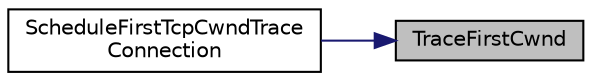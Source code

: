 digraph "TraceFirstCwnd"
{
 // LATEX_PDF_SIZE
  edge [fontname="Helvetica",fontsize="10",labelfontname="Helvetica",labelfontsize="10"];
  node [fontname="Helvetica",fontsize="10",shape=record];
  rankdir="RL";
  Node1 [label="TraceFirstCwnd",height=0.2,width=0.4,color="black", fillcolor="grey75", style="filled", fontcolor="black",tooltip=" "];
  Node1 -> Node2 [dir="back",color="midnightblue",fontsize="10",style="solid",fontname="Helvetica"];
  Node2 [label="ScheduleFirstTcpCwndTrace\lConnection",height=0.2,width=0.4,color="black", fillcolor="white", style="filled",URL="$tcp-validation_8cc.html#af92ea1bb7d547689d150bfbf43568abd",tooltip=" "];
}
